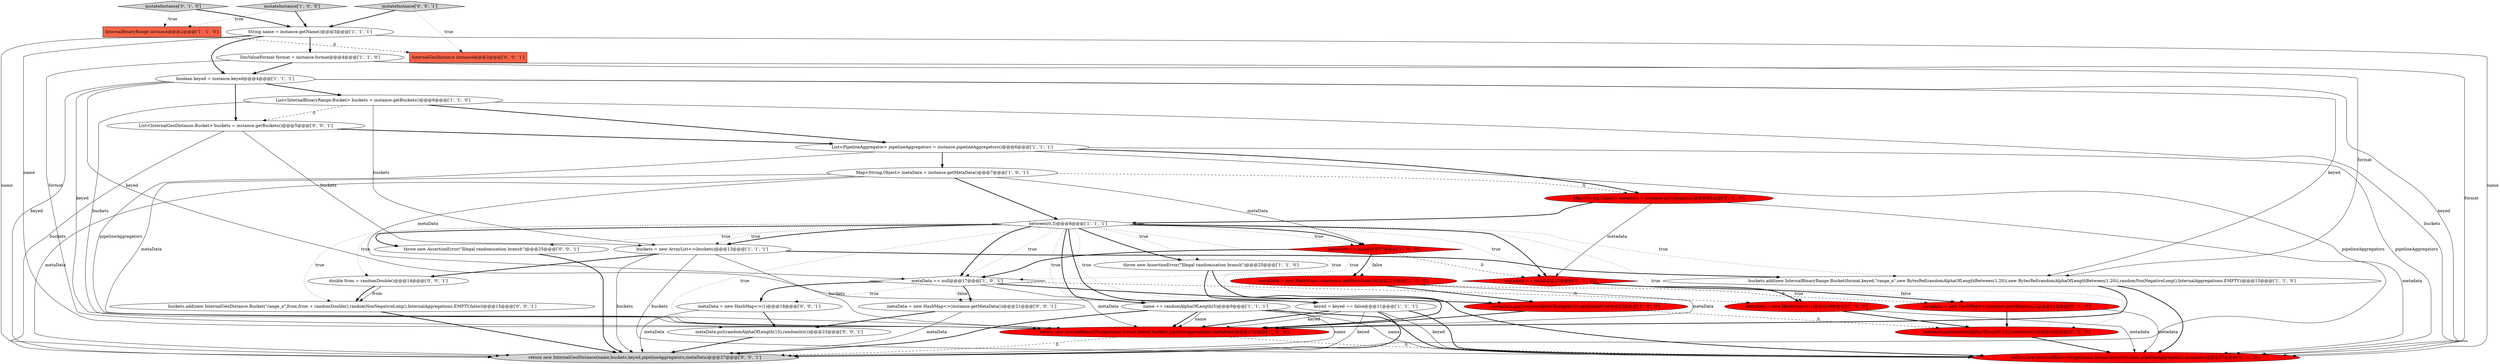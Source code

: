 digraph {
22 [style = filled, label = "metadata.put(randomAlphaOfLength(15),randomInt())@@@23@@@['0', '1', '0']", fillcolor = red, shape = ellipse image = "AAA1AAABBB2BBB"];
30 [style = filled, label = "double from = randomDouble()@@@14@@@['0', '0', '1']", fillcolor = white, shape = ellipse image = "AAA0AAABBB3BBB"];
1 [style = filled, label = "name += randomAlphaOfLength(5)@@@9@@@['1', '1', '1']", fillcolor = white, shape = ellipse image = "AAA0AAABBB1BBB"];
25 [style = filled, label = "Map<String,Object> metadata = instance.getMetadata()@@@8@@@['0', '1', '0']", fillcolor = red, shape = ellipse image = "AAA1AAABBB2BBB"];
7 [style = filled, label = "DocValueFormat format = instance.format@@@4@@@['1', '1', '0']", fillcolor = white, shape = ellipse image = "AAA0AAABBB1BBB"];
2 [style = filled, label = "between(0,3)@@@8@@@['1', '1', '1']", fillcolor = white, shape = diamond image = "AAA0AAABBB1BBB"];
21 [style = filled, label = "metadata = new HashMap<>(instance.getMetadata())@@@21@@@['0', '1', '0']", fillcolor = red, shape = ellipse image = "AAA1AAABBB2BBB"];
35 [style = filled, label = "metaData.put(randomAlphaOfLength(15),randomInt())@@@23@@@['0', '0', '1']", fillcolor = white, shape = ellipse image = "AAA0AAABBB3BBB"];
8 [style = filled, label = "metaData.put(randomAlphaOfLength(15),randomInt())@@@23@@@['1', '0', '0']", fillcolor = red, shape = ellipse image = "AAA1AAABBB1BBB"];
10 [style = filled, label = "keyed = keyed == false@@@11@@@['1', '1', '1']", fillcolor = white, shape = ellipse image = "AAA0AAABBB1BBB"];
23 [style = filled, label = "return new InternalBinaryRange(name,format,keyed,buckets,pipelineAggregators,metadata)@@@27@@@['0', '1', '0']", fillcolor = red, shape = ellipse image = "AAA1AAABBB2BBB"];
31 [style = filled, label = "throw new AssertionError(\"Illegal randomisation branch\")@@@25@@@['0', '0', '1']", fillcolor = white, shape = ellipse image = "AAA0AAABBB3BBB"];
4 [style = filled, label = "Map<String,Object> metaData = instance.getMetaData()@@@7@@@['1', '0', '1']", fillcolor = white, shape = ellipse image = "AAA0AAABBB1BBB"];
14 [style = filled, label = "buckets = new ArrayList<>(buckets)@@@13@@@['1', '1', '1']", fillcolor = white, shape = ellipse image = "AAA0AAABBB1BBB"];
5 [style = filled, label = "throw new AssertionError(\"Illegal randomisation branch\")@@@25@@@['1', '1', '0']", fillcolor = white, shape = ellipse image = "AAA0AAABBB1BBB"];
9 [style = filled, label = "metaData == null@@@17@@@['1', '0', '1']", fillcolor = white, shape = diamond image = "AAA0AAABBB1BBB"];
17 [style = filled, label = "boolean keyed = instance.keyed@@@4@@@['1', '1', '1']", fillcolor = white, shape = ellipse image = "AAA0AAABBB1BBB"];
13 [style = filled, label = "metaData = new HashMap<>(instance.getMetaData())@@@21@@@['1', '0', '0']", fillcolor = red, shape = ellipse image = "AAA1AAABBB1BBB"];
19 [style = filled, label = "mutateInstance['0', '1', '0']", fillcolor = lightgray, shape = diamond image = "AAA0AAABBB2BBB"];
27 [style = filled, label = "return new InternalGeoDistance(name,buckets,keyed,pipelineAggregators,metaData)@@@27@@@['0', '0', '1']", fillcolor = lightgray, shape = ellipse image = "AAA0AAABBB3BBB"];
18 [style = filled, label = "buckets.add(new InternalBinaryRange.Bucket(format,keyed,\"range_a\",new BytesRef(randomAlphaOfLengthBetween(1,20)),new BytesRef(randomAlphaOfLengthBetween(1,20)),randomNonNegativeLong(),InternalAggregations.EMPTY))@@@15@@@['1', '1', '0']", fillcolor = white, shape = ellipse image = "AAA0AAABBB1BBB"];
28 [style = filled, label = "mutateInstance['0', '0', '1']", fillcolor = lightgray, shape = diamond image = "AAA0AAABBB3BBB"];
24 [style = filled, label = "metadata == null@@@17@@@['0', '1', '0']", fillcolor = red, shape = diamond image = "AAA1AAABBB2BBB"];
33 [style = filled, label = "buckets.add(new InternalGeoDistance.Bucket(\"range_a\",from,from + randomDouble(),randomNonNegativeLong(),InternalAggregations.EMPTY,false))@@@15@@@['0', '0', '1']", fillcolor = white, shape = ellipse image = "AAA0AAABBB3BBB"];
20 [style = filled, label = "metadata = new HashMap<>(1)@@@18@@@['0', '1', '0']", fillcolor = red, shape = ellipse image = "AAA1AAABBB2BBB"];
26 [style = filled, label = "List<InternalGeoDistance.Bucket> buckets = instance.getBuckets()@@@5@@@['0', '0', '1']", fillcolor = white, shape = ellipse image = "AAA0AAABBB3BBB"];
15 [style = filled, label = "String name = instance.getName()@@@3@@@['1', '1', '1']", fillcolor = white, shape = ellipse image = "AAA0AAABBB1BBB"];
32 [style = filled, label = "metaData = new HashMap<>(1)@@@18@@@['0', '0', '1']", fillcolor = white, shape = ellipse image = "AAA0AAABBB3BBB"];
3 [style = filled, label = "List<InternalBinaryRange.Bucket> buckets = instance.getBuckets()@@@6@@@['1', '1', '0']", fillcolor = white, shape = ellipse image = "AAA0AAABBB1BBB"];
11 [style = filled, label = "mutateInstance['1', '0', '0']", fillcolor = lightgray, shape = diamond image = "AAA0AAABBB1BBB"];
12 [style = filled, label = "metaData == null@@@17@@@['1', '0', '0']", fillcolor = red, shape = diamond image = "AAA1AAABBB1BBB"];
29 [style = filled, label = "InternalGeoDistance instance@@@2@@@['0', '0', '1']", fillcolor = tomato, shape = box image = "AAA0AAABBB3BBB"];
0 [style = filled, label = "List<PipelineAggregator> pipelineAggregators = instance.pipelineAggregators()@@@6@@@['1', '1', '1']", fillcolor = white, shape = ellipse image = "AAA0AAABBB1BBB"];
34 [style = filled, label = "metaData = new HashMap<>(instance.getMetaData())@@@21@@@['0', '0', '1']", fillcolor = white, shape = ellipse image = "AAA0AAABBB3BBB"];
16 [style = filled, label = "return new InternalBinaryRange(name,format,keyed,buckets,pipelineAggregators,metaData)@@@27@@@['1', '0', '0']", fillcolor = red, shape = ellipse image = "AAA1AAABBB1BBB"];
6 [style = filled, label = "InternalBinaryRange instance@@@2@@@['1', '1', '0']", fillcolor = tomato, shape = box image = "AAA0AAABBB1BBB"];
32->35 [style = bold, label=""];
8->16 [style = bold, label=""];
13->16 [style = solid, label="metaData"];
2->22 [style = dotted, label="true"];
9->16 [style = solid, label="metaData"];
16->27 [style = dashed, label="0"];
21->23 [style = solid, label="metadata"];
1->27 [style = bold, label=""];
0->16 [style = solid, label="pipelineAggregators"];
20->23 [style = solid, label="metadata"];
12->9 [style = bold, label=""];
2->18 [style = dotted, label="true"];
1->23 [style = bold, label=""];
4->16 [style = solid, label="metaData"];
4->25 [style = dashed, label="0"];
15->17 [style = bold, label=""];
13->21 [style = dashed, label="0"];
17->10 [style = solid, label="keyed"];
24->21 [style = bold, label=""];
0->25 [style = bold, label=""];
0->23 [style = solid, label="pipelineAggregators"];
12->24 [style = dashed, label="0"];
2->14 [style = bold, label=""];
3->14 [style = solid, label="buckets"];
2->24 [style = bold, label=""];
19->15 [style = bold, label=""];
3->23 [style = solid, label="buckets"];
2->8 [style = dotted, label="true"];
9->32 [style = dotted, label="true"];
2->10 [style = dotted, label="true"];
2->31 [style = bold, label=""];
14->30 [style = bold, label=""];
5->23 [style = bold, label=""];
7->16 [style = solid, label="format"];
17->27 [style = solid, label="keyed"];
2->24 [style = dotted, label="true"];
9->32 [style = bold, label=""];
4->2 [style = bold, label=""];
2->9 [style = bold, label=""];
14->16 [style = solid, label="buckets"];
9->8 [style = bold, label=""];
22->23 [style = bold, label=""];
33->27 [style = bold, label=""];
25->2 [style = bold, label=""];
3->16 [style = solid, label="buckets"];
3->0 [style = bold, label=""];
17->18 [style = solid, label="keyed"];
1->27 [style = solid, label="name"];
24->20 [style = bold, label=""];
26->14 [style = solid, label="buckets"];
28->29 [style = dotted, label="true"];
26->0 [style = bold, label=""];
14->23 [style = solid, label="buckets"];
15->23 [style = solid, label="name"];
31->27 [style = bold, label=""];
21->22 [style = bold, label=""];
1->16 [style = bold, label=""];
15->27 [style = solid, label="name"];
2->12 [style = dotted, label="true"];
9->34 [style = dotted, label="false"];
14->18 [style = bold, label=""];
34->35 [style = bold, label=""];
10->16 [style = solid, label="keyed"];
24->21 [style = dotted, label="false"];
4->9 [style = solid, label="metaData"];
32->27 [style = solid, label="metaData"];
26->27 [style = solid, label="buckets"];
7->17 [style = bold, label=""];
18->23 [style = bold, label=""];
30->33 [style = bold, label=""];
3->26 [style = dashed, label="0"];
10->23 [style = solid, label="keyed"];
2->1 [style = bold, label=""];
2->30 [style = dotted, label="true"];
2->10 [style = bold, label=""];
14->27 [style = solid, label="buckets"];
4->12 [style = solid, label="metaData"];
25->24 [style = solid, label="metadata"];
5->16 [style = bold, label=""];
8->22 [style = dashed, label="0"];
12->13 [style = bold, label=""];
2->9 [style = dotted, label="true"];
10->16 [style = bold, label=""];
10->23 [style = bold, label=""];
1->23 [style = solid, label="name"];
10->27 [style = solid, label="keyed"];
11->6 [style = dotted, label="true"];
24->20 [style = dotted, label="true"];
2->35 [style = dotted, label="true"];
17->3 [style = bold, label=""];
2->14 [style = dotted, label="true"];
2->5 [style = dotted, label="true"];
2->5 [style = bold, label=""];
7->18 [style = solid, label="format"];
18->16 [style = bold, label=""];
12->13 [style = dotted, label="false"];
9->20 [style = dashed, label="0"];
35->27 [style = bold, label=""];
17->26 [style = bold, label=""];
28->15 [style = bold, label=""];
15->7 [style = bold, label=""];
10->27 [style = bold, label=""];
30->33 [style = solid, label="from"];
34->27 [style = solid, label="metaData"];
7->23 [style = solid, label="format"];
16->23 [style = dashed, label="0"];
17->16 [style = solid, label="keyed"];
15->16 [style = solid, label="name"];
4->27 [style = solid, label="metaData"];
2->31 [style = dotted, label="true"];
1->16 [style = solid, label="name"];
25->23 [style = solid, label="metadata"];
2->12 [style = bold, label=""];
11->15 [style = bold, label=""];
20->22 [style = bold, label=""];
17->23 [style = solid, label="keyed"];
6->29 [style = dashed, label="0"];
2->33 [style = dotted, label="true"];
0->4 [style = bold, label=""];
2->1 [style = dotted, label="true"];
0->27 [style = solid, label="pipelineAggregators"];
19->6 [style = dotted, label="true"];
13->8 [style = bold, label=""];
12->9 [style = dotted, label="true"];
9->34 [style = bold, label=""];
}
